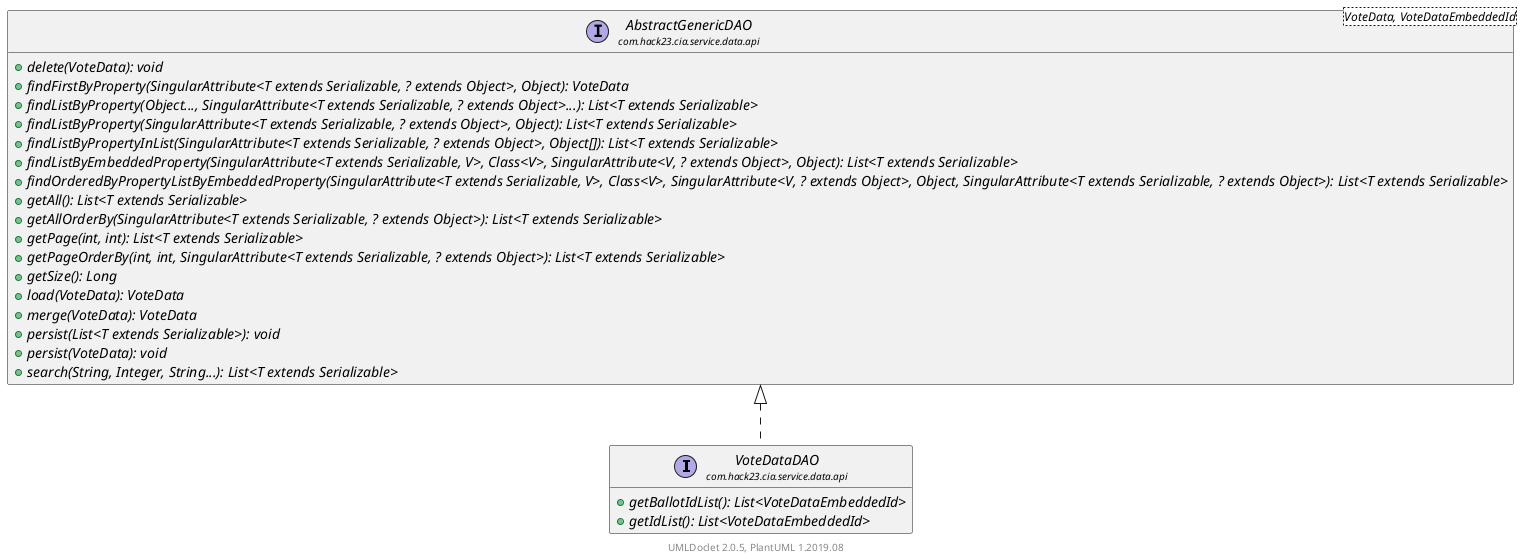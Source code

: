 @startuml
    set namespaceSeparator none
    hide empty fields
    hide empty methods

    interface "<size:14>VoteDataDAO\n<size:10>com.hack23.cia.service.data.api" as com.hack23.cia.service.data.api.VoteDataDAO [[VoteDataDAO.html]] {
        {abstract} +getBallotIdList(): List<VoteDataEmbeddedId>
        {abstract} +getIdList(): List<VoteDataEmbeddedId>
    }

    interface "<size:14>AbstractGenericDAO\n<size:10>com.hack23.cia.service.data.api" as com.hack23.cia.service.data.api.AbstractGenericDAO<VoteData, VoteDataEmbeddedId> [[AbstractGenericDAO.html]] {
        {abstract} +delete(VoteData): void
        {abstract} +findFirstByProperty(SingularAttribute<T extends Serializable, ? extends Object>, Object): VoteData
        {abstract} +findListByProperty(Object..., SingularAttribute<T extends Serializable, ? extends Object>...): List<T extends Serializable>
        {abstract} +findListByProperty(SingularAttribute<T extends Serializable, ? extends Object>, Object): List<T extends Serializable>
        {abstract} +findListByPropertyInList(SingularAttribute<T extends Serializable, ? extends Object>, Object[]): List<T extends Serializable>
        {abstract} +findListByEmbeddedProperty(SingularAttribute<T extends Serializable, V>, Class<V>, SingularAttribute<V, ? extends Object>, Object): List<T extends Serializable>
        {abstract} +findOrderedByPropertyListByEmbeddedProperty(SingularAttribute<T extends Serializable, V>, Class<V>, SingularAttribute<V, ? extends Object>, Object, SingularAttribute<T extends Serializable, ? extends Object>): List<T extends Serializable>
        {abstract} +getAll(): List<T extends Serializable>
        {abstract} +getAllOrderBy(SingularAttribute<T extends Serializable, ? extends Object>): List<T extends Serializable>
        {abstract} +getPage(int, int): List<T extends Serializable>
        {abstract} +getPageOrderBy(int, int, SingularAttribute<T extends Serializable, ? extends Object>): List<T extends Serializable>
        {abstract} +getSize(): Long
        {abstract} +load(VoteData): VoteData
        {abstract} +merge(VoteData): VoteData
        {abstract} +persist(List<T extends Serializable>): void
        {abstract} +persist(VoteData): void
        {abstract} +search(String, Integer, String...): List<T extends Serializable>
    }

    com.hack23.cia.service.data.api.AbstractGenericDAO <|.. com.hack23.cia.service.data.api.VoteDataDAO

    center footer UMLDoclet 2.0.5, PlantUML 1.2019.08
@enduml
